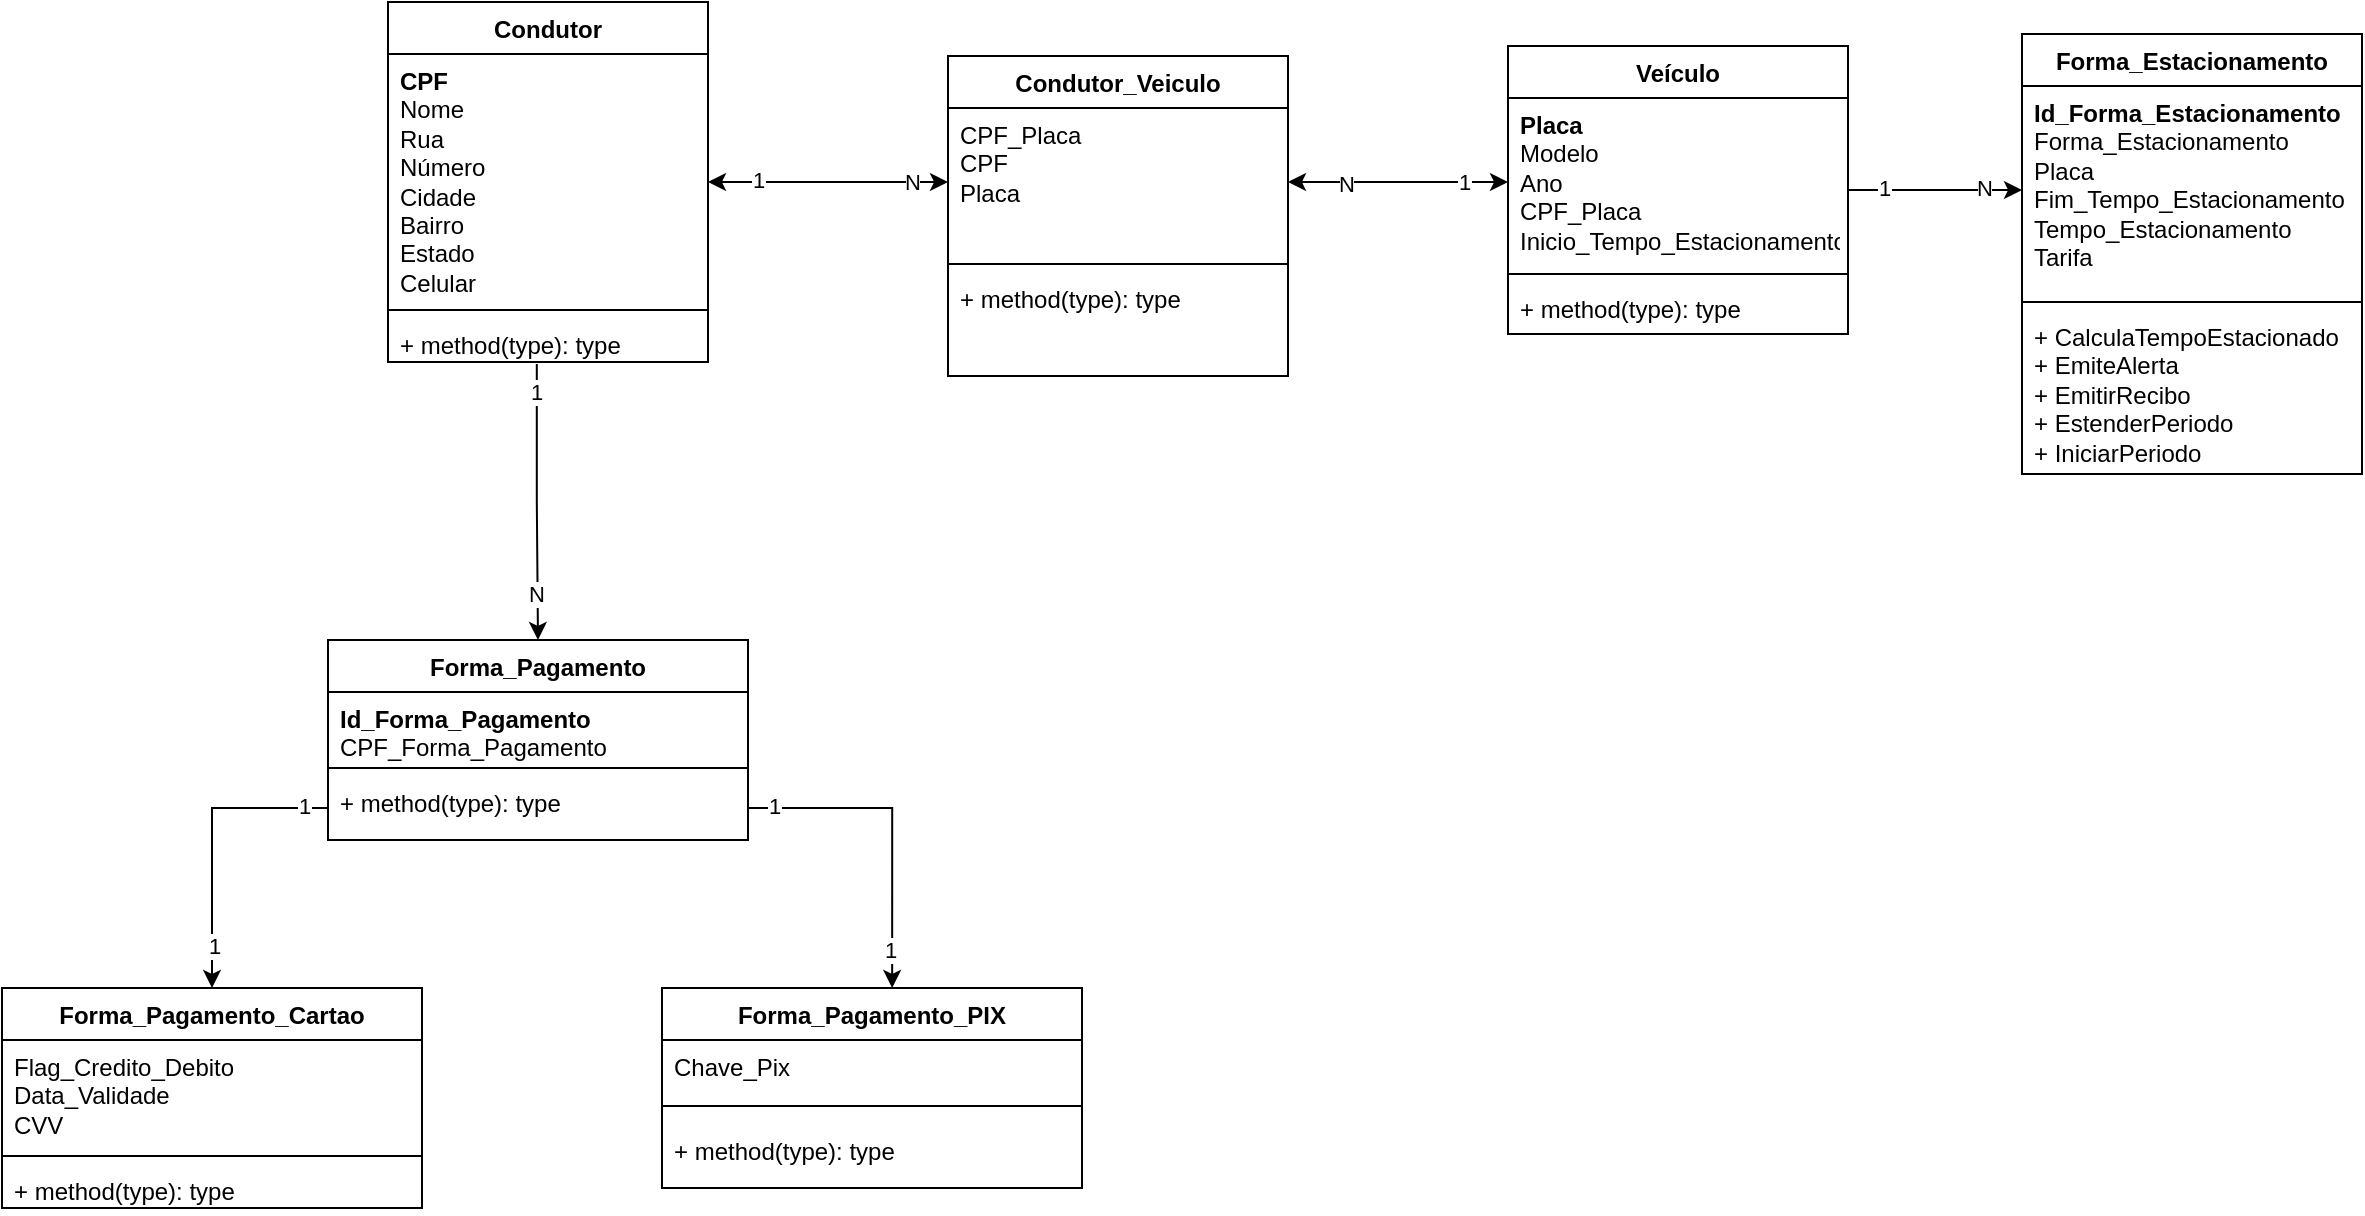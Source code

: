 <mxfile version="22.0.0" type="device">
  <diagram name="Página-1" id="vbbpCsOytQnc89G6aBdp">
    <mxGraphModel dx="1366" dy="722" grid="1" gridSize="10" guides="1" tooltips="1" connect="1" arrows="1" fold="1" page="1" pageScale="1" pageWidth="827" pageHeight="1169" math="0" shadow="0">
      <root>
        <mxCell id="0" />
        <mxCell id="1" parent="0" />
        <mxCell id="l_kJAS8HPNhYw7Ya9zcE-34" style="edgeStyle=orthogonalEdgeStyle;rounded=0;orthogonalLoop=1;jettySize=auto;html=1;entryX=0;entryY=0.5;entryDx=0;entryDy=0;startArrow=classic;startFill=1;" edge="1" parent="1" source="l_kJAS8HPNhYw7Ya9zcE-2" target="l_kJAS8HPNhYw7Ya9zcE-11">
          <mxGeometry relative="1" as="geometry" />
        </mxCell>
        <mxCell id="l_kJAS8HPNhYw7Ya9zcE-52" value="1" style="edgeLabel;html=1;align=center;verticalAlign=middle;resizable=0;points=[];" vertex="1" connectable="0" parent="l_kJAS8HPNhYw7Ya9zcE-34">
          <mxGeometry x="-0.594" y="1" relative="1" as="geometry">
            <mxPoint as="offset" />
          </mxGeometry>
        </mxCell>
        <mxCell id="l_kJAS8HPNhYw7Ya9zcE-53" value="N" style="edgeLabel;html=1;align=center;verticalAlign=middle;resizable=0;points=[];" vertex="1" connectable="0" parent="l_kJAS8HPNhYw7Ya9zcE-34">
          <mxGeometry x="0.689" relative="1" as="geometry">
            <mxPoint as="offset" />
          </mxGeometry>
        </mxCell>
        <mxCell id="l_kJAS8HPNhYw7Ya9zcE-2" value="Condutor" style="swimlane;fontStyle=1;align=center;verticalAlign=top;childLayout=stackLayout;horizontal=1;startSize=26;horizontalStack=0;resizeParent=1;resizeParentMax=0;resizeLast=0;collapsible=1;marginBottom=0;whiteSpace=wrap;html=1;" vertex="1" parent="1">
          <mxGeometry x="200" y="115" width="160" height="180" as="geometry" />
        </mxCell>
        <mxCell id="l_kJAS8HPNhYw7Ya9zcE-3" value="&lt;b&gt;CPF&lt;br&gt;&lt;/b&gt;Nome&lt;br&gt;Rua&lt;br&gt;Número&lt;br&gt;Cidade&lt;br&gt;Bairro&lt;br&gt;Estado&lt;br&gt;Celular" style="text;strokeColor=none;fillColor=none;align=left;verticalAlign=top;spacingLeft=4;spacingRight=4;overflow=hidden;rotatable=0;points=[[0,0.5],[1,0.5]];portConstraint=eastwest;whiteSpace=wrap;html=1;" vertex="1" parent="l_kJAS8HPNhYw7Ya9zcE-2">
          <mxGeometry y="26" width="160" height="124" as="geometry" />
        </mxCell>
        <mxCell id="l_kJAS8HPNhYw7Ya9zcE-4" value="" style="line;strokeWidth=1;fillColor=none;align=left;verticalAlign=middle;spacingTop=-1;spacingLeft=3;spacingRight=3;rotatable=0;labelPosition=right;points=[];portConstraint=eastwest;strokeColor=inherit;" vertex="1" parent="l_kJAS8HPNhYw7Ya9zcE-2">
          <mxGeometry y="150" width="160" height="8" as="geometry" />
        </mxCell>
        <mxCell id="l_kJAS8HPNhYw7Ya9zcE-5" value="+ method(type): type" style="text;strokeColor=none;fillColor=none;align=left;verticalAlign=top;spacingLeft=4;spacingRight=4;overflow=hidden;rotatable=0;points=[[0,0.5],[1,0.5]];portConstraint=eastwest;whiteSpace=wrap;html=1;" vertex="1" parent="l_kJAS8HPNhYw7Ya9zcE-2">
          <mxGeometry y="158" width="160" height="22" as="geometry" />
        </mxCell>
        <mxCell id="l_kJAS8HPNhYw7Ya9zcE-49" style="edgeStyle=orthogonalEdgeStyle;rounded=0;orthogonalLoop=1;jettySize=auto;html=1;entryX=0;entryY=0.5;entryDx=0;entryDy=0;" edge="1" parent="1" source="l_kJAS8HPNhYw7Ya9zcE-6" target="l_kJAS8HPNhYw7Ya9zcE-46">
          <mxGeometry relative="1" as="geometry" />
        </mxCell>
        <mxCell id="l_kJAS8HPNhYw7Ya9zcE-55" value="1" style="edgeLabel;html=1;align=center;verticalAlign=middle;resizable=0;points=[];" vertex="1" connectable="0" parent="l_kJAS8HPNhYw7Ya9zcE-49">
          <mxGeometry x="-0.586" y="1" relative="1" as="geometry">
            <mxPoint as="offset" />
          </mxGeometry>
        </mxCell>
        <mxCell id="l_kJAS8HPNhYw7Ya9zcE-56" value="N" style="edgeLabel;html=1;align=center;verticalAlign=middle;resizable=0;points=[];" vertex="1" connectable="0" parent="l_kJAS8HPNhYw7Ya9zcE-49">
          <mxGeometry x="0.55" y="1" relative="1" as="geometry">
            <mxPoint as="offset" />
          </mxGeometry>
        </mxCell>
        <mxCell id="l_kJAS8HPNhYw7Ya9zcE-6" value="Veículo" style="swimlane;fontStyle=1;align=center;verticalAlign=top;childLayout=stackLayout;horizontal=1;startSize=26;horizontalStack=0;resizeParent=1;resizeParentMax=0;resizeLast=0;collapsible=1;marginBottom=0;whiteSpace=wrap;html=1;" vertex="1" parent="1">
          <mxGeometry x="760" y="137" width="170" height="144" as="geometry" />
        </mxCell>
        <mxCell id="l_kJAS8HPNhYw7Ya9zcE-7" value="&lt;b&gt;Placa&lt;/b&gt;&lt;br&gt;Modelo&lt;br&gt;Ano&lt;br&gt;CPF_Placa&lt;br&gt;Inicio_Tempo_Estacionamento&lt;br&gt;" style="text;strokeColor=none;fillColor=none;align=left;verticalAlign=top;spacingLeft=4;spacingRight=4;overflow=hidden;rotatable=0;points=[[0,0.5],[1,0.5]];portConstraint=eastwest;whiteSpace=wrap;html=1;" vertex="1" parent="l_kJAS8HPNhYw7Ya9zcE-6">
          <mxGeometry y="26" width="170" height="84" as="geometry" />
        </mxCell>
        <mxCell id="l_kJAS8HPNhYw7Ya9zcE-8" value="" style="line;strokeWidth=1;fillColor=none;align=left;verticalAlign=middle;spacingTop=-1;spacingLeft=3;spacingRight=3;rotatable=0;labelPosition=right;points=[];portConstraint=eastwest;strokeColor=inherit;" vertex="1" parent="l_kJAS8HPNhYw7Ya9zcE-6">
          <mxGeometry y="110" width="170" height="8" as="geometry" />
        </mxCell>
        <mxCell id="l_kJAS8HPNhYw7Ya9zcE-9" value="+ method(type): type" style="text;strokeColor=none;fillColor=none;align=left;verticalAlign=top;spacingLeft=4;spacingRight=4;overflow=hidden;rotatable=0;points=[[0,0.5],[1,0.5]];portConstraint=eastwest;whiteSpace=wrap;html=1;" vertex="1" parent="l_kJAS8HPNhYw7Ya9zcE-6">
          <mxGeometry y="118" width="170" height="26" as="geometry" />
        </mxCell>
        <mxCell id="l_kJAS8HPNhYw7Ya9zcE-10" value="Condutor_Veiculo" style="swimlane;fontStyle=1;align=center;verticalAlign=top;childLayout=stackLayout;horizontal=1;startSize=26;horizontalStack=0;resizeParent=1;resizeParentMax=0;resizeLast=0;collapsible=1;marginBottom=0;whiteSpace=wrap;html=1;" vertex="1" parent="1">
          <mxGeometry x="480" y="142" width="170" height="160" as="geometry" />
        </mxCell>
        <mxCell id="l_kJAS8HPNhYw7Ya9zcE-11" value="CPF_Placa&lt;br&gt;CPF&lt;br&gt;Placa" style="text;strokeColor=none;fillColor=none;align=left;verticalAlign=top;spacingLeft=4;spacingRight=4;overflow=hidden;rotatable=0;points=[[0,0.5],[1,0.5]];portConstraint=eastwest;whiteSpace=wrap;html=1;" vertex="1" parent="l_kJAS8HPNhYw7Ya9zcE-10">
          <mxGeometry y="26" width="170" height="74" as="geometry" />
        </mxCell>
        <mxCell id="l_kJAS8HPNhYw7Ya9zcE-12" value="" style="line;strokeWidth=1;fillColor=none;align=left;verticalAlign=middle;spacingTop=-1;spacingLeft=3;spacingRight=3;rotatable=0;labelPosition=right;points=[];portConstraint=eastwest;strokeColor=inherit;" vertex="1" parent="l_kJAS8HPNhYw7Ya9zcE-10">
          <mxGeometry y="100" width="170" height="8" as="geometry" />
        </mxCell>
        <mxCell id="l_kJAS8HPNhYw7Ya9zcE-13" value="+ method(type): type" style="text;strokeColor=none;fillColor=none;align=left;verticalAlign=top;spacingLeft=4;spacingRight=4;overflow=hidden;rotatable=0;points=[[0,0.5],[1,0.5]];portConstraint=eastwest;whiteSpace=wrap;html=1;" vertex="1" parent="l_kJAS8HPNhYw7Ya9zcE-10">
          <mxGeometry y="108" width="170" height="52" as="geometry" />
        </mxCell>
        <mxCell id="l_kJAS8HPNhYw7Ya9zcE-14" value="Forma_Pagamento_Cartao" style="swimlane;fontStyle=1;align=center;verticalAlign=top;childLayout=stackLayout;horizontal=1;startSize=26;horizontalStack=0;resizeParent=1;resizeParentMax=0;resizeLast=0;collapsible=1;marginBottom=0;whiteSpace=wrap;html=1;" vertex="1" parent="1">
          <mxGeometry x="7" y="608" width="210" height="110" as="geometry" />
        </mxCell>
        <mxCell id="l_kJAS8HPNhYw7Ya9zcE-15" value="Flag_Credito_Debito&lt;br&gt;Data_Validade&lt;br&gt;CVV" style="text;strokeColor=none;fillColor=none;align=left;verticalAlign=top;spacingLeft=4;spacingRight=4;overflow=hidden;rotatable=0;points=[[0,0.5],[1,0.5]];portConstraint=eastwest;whiteSpace=wrap;html=1;" vertex="1" parent="l_kJAS8HPNhYw7Ya9zcE-14">
          <mxGeometry y="26" width="210" height="54" as="geometry" />
        </mxCell>
        <mxCell id="l_kJAS8HPNhYw7Ya9zcE-16" value="" style="line;strokeWidth=1;fillColor=none;align=left;verticalAlign=middle;spacingTop=-1;spacingLeft=3;spacingRight=3;rotatable=0;labelPosition=right;points=[];portConstraint=eastwest;strokeColor=inherit;" vertex="1" parent="l_kJAS8HPNhYw7Ya9zcE-14">
          <mxGeometry y="80" width="210" height="8" as="geometry" />
        </mxCell>
        <mxCell id="l_kJAS8HPNhYw7Ya9zcE-17" value="+ method(type): type" style="text;strokeColor=none;fillColor=none;align=left;verticalAlign=top;spacingLeft=4;spacingRight=4;overflow=hidden;rotatable=0;points=[[0,0.5],[1,0.5]];portConstraint=eastwest;whiteSpace=wrap;html=1;" vertex="1" parent="l_kJAS8HPNhYw7Ya9zcE-14">
          <mxGeometry y="88" width="210" height="22" as="geometry" />
        </mxCell>
        <mxCell id="l_kJAS8HPNhYw7Ya9zcE-18" value="Forma_Pagamento_PIX" style="swimlane;fontStyle=1;align=center;verticalAlign=top;childLayout=stackLayout;horizontal=1;startSize=26;horizontalStack=0;resizeParent=1;resizeParentMax=0;resizeLast=0;collapsible=1;marginBottom=0;whiteSpace=wrap;html=1;" vertex="1" parent="1">
          <mxGeometry x="337" y="608" width="210" height="100" as="geometry" />
        </mxCell>
        <mxCell id="l_kJAS8HPNhYw7Ya9zcE-19" value="Chave_Pix" style="text;strokeColor=none;fillColor=none;align=left;verticalAlign=top;spacingLeft=4;spacingRight=4;overflow=hidden;rotatable=0;points=[[0,0.5],[1,0.5]];portConstraint=eastwest;whiteSpace=wrap;html=1;" vertex="1" parent="l_kJAS8HPNhYw7Ya9zcE-18">
          <mxGeometry y="26" width="210" height="24" as="geometry" />
        </mxCell>
        <mxCell id="l_kJAS8HPNhYw7Ya9zcE-20" value="" style="line;strokeWidth=1;fillColor=none;align=left;verticalAlign=middle;spacingTop=-1;spacingLeft=3;spacingRight=3;rotatable=0;labelPosition=right;points=[];portConstraint=eastwest;strokeColor=inherit;" vertex="1" parent="l_kJAS8HPNhYw7Ya9zcE-18">
          <mxGeometry y="50" width="210" height="18" as="geometry" />
        </mxCell>
        <mxCell id="l_kJAS8HPNhYw7Ya9zcE-21" value="+ method(type): type" style="text;strokeColor=none;fillColor=none;align=left;verticalAlign=top;spacingLeft=4;spacingRight=4;overflow=hidden;rotatable=0;points=[[0,0.5],[1,0.5]];portConstraint=eastwest;whiteSpace=wrap;html=1;" vertex="1" parent="l_kJAS8HPNhYw7Ya9zcE-18">
          <mxGeometry y="68" width="210" height="32" as="geometry" />
        </mxCell>
        <mxCell id="l_kJAS8HPNhYw7Ya9zcE-22" value="Forma_Pagamento" style="swimlane;fontStyle=1;align=center;verticalAlign=top;childLayout=stackLayout;horizontal=1;startSize=26;horizontalStack=0;resizeParent=1;resizeParentMax=0;resizeLast=0;collapsible=1;marginBottom=0;whiteSpace=wrap;html=1;" vertex="1" parent="1">
          <mxGeometry x="170" y="434" width="210" height="100" as="geometry" />
        </mxCell>
        <mxCell id="l_kJAS8HPNhYw7Ya9zcE-23" value="&lt;b&gt;Id_Forma_Pagamento&lt;/b&gt;&lt;br&gt;CPF_Forma_Pagamento&lt;br&gt;" style="text;strokeColor=none;fillColor=none;align=left;verticalAlign=top;spacingLeft=4;spacingRight=4;overflow=hidden;rotatable=0;points=[[0,0.5],[1,0.5]];portConstraint=eastwest;whiteSpace=wrap;html=1;" vertex="1" parent="l_kJAS8HPNhYw7Ya9zcE-22">
          <mxGeometry y="26" width="210" height="34" as="geometry" />
        </mxCell>
        <mxCell id="l_kJAS8HPNhYw7Ya9zcE-24" value="" style="line;strokeWidth=1;fillColor=none;align=left;verticalAlign=middle;spacingTop=-1;spacingLeft=3;spacingRight=3;rotatable=0;labelPosition=right;points=[];portConstraint=eastwest;strokeColor=inherit;" vertex="1" parent="l_kJAS8HPNhYw7Ya9zcE-22">
          <mxGeometry y="60" width="210" height="8" as="geometry" />
        </mxCell>
        <mxCell id="l_kJAS8HPNhYw7Ya9zcE-25" value="+ method(type): type" style="text;strokeColor=none;fillColor=none;align=left;verticalAlign=top;spacingLeft=4;spacingRight=4;overflow=hidden;rotatable=0;points=[[0,0.5],[1,0.5]];portConstraint=eastwest;whiteSpace=wrap;html=1;" vertex="1" parent="l_kJAS8HPNhYw7Ya9zcE-22">
          <mxGeometry y="68" width="210" height="32" as="geometry" />
        </mxCell>
        <mxCell id="l_kJAS8HPNhYw7Ya9zcE-27" style="edgeStyle=orthogonalEdgeStyle;rounded=0;orthogonalLoop=1;jettySize=auto;html=1;entryX=0.5;entryY=0;entryDx=0;entryDy=0;" edge="1" parent="1" source="l_kJAS8HPNhYw7Ya9zcE-25" target="l_kJAS8HPNhYw7Ya9zcE-14">
          <mxGeometry relative="1" as="geometry" />
        </mxCell>
        <mxCell id="l_kJAS8HPNhYw7Ya9zcE-58" value="1" style="edgeLabel;html=1;align=center;verticalAlign=middle;resizable=0;points=[];" vertex="1" connectable="0" parent="l_kJAS8HPNhYw7Ya9zcE-27">
          <mxGeometry x="-0.839" y="-1" relative="1" as="geometry">
            <mxPoint as="offset" />
          </mxGeometry>
        </mxCell>
        <mxCell id="l_kJAS8HPNhYw7Ya9zcE-60" value="1" style="edgeLabel;html=1;align=center;verticalAlign=middle;resizable=0;points=[];" vertex="1" connectable="0" parent="l_kJAS8HPNhYw7Ya9zcE-27">
          <mxGeometry x="0.713" y="1" relative="1" as="geometry">
            <mxPoint as="offset" />
          </mxGeometry>
        </mxCell>
        <mxCell id="l_kJAS8HPNhYw7Ya9zcE-28" style="edgeStyle=orthogonalEdgeStyle;rounded=0;orthogonalLoop=1;jettySize=auto;html=1;entryX=0.548;entryY=0;entryDx=0;entryDy=0;entryPerimeter=0;" edge="1" parent="1" source="l_kJAS8HPNhYw7Ya9zcE-25" target="l_kJAS8HPNhYw7Ya9zcE-18">
          <mxGeometry relative="1" as="geometry" />
        </mxCell>
        <mxCell id="l_kJAS8HPNhYw7Ya9zcE-63" value="1" style="edgeLabel;html=1;align=center;verticalAlign=middle;resizable=0;points=[];" vertex="1" connectable="0" parent="l_kJAS8HPNhYw7Ya9zcE-28">
          <mxGeometry x="-0.627" y="1" relative="1" as="geometry">
            <mxPoint x="-17" as="offset" />
          </mxGeometry>
        </mxCell>
        <mxCell id="l_kJAS8HPNhYw7Ya9zcE-64" value="1" style="edgeLabel;html=1;align=center;verticalAlign=middle;resizable=0;points=[];" vertex="1" connectable="0" parent="l_kJAS8HPNhYw7Ya9zcE-28">
          <mxGeometry x="0.759" y="-1" relative="1" as="geometry">
            <mxPoint as="offset" />
          </mxGeometry>
        </mxCell>
        <mxCell id="l_kJAS8HPNhYw7Ya9zcE-36" style="edgeStyle=orthogonalEdgeStyle;rounded=0;orthogonalLoop=1;jettySize=auto;html=1;entryX=1;entryY=0.5;entryDx=0;entryDy=0;startArrow=classic;startFill=1;" edge="1" parent="1" source="l_kJAS8HPNhYw7Ya9zcE-7" target="l_kJAS8HPNhYw7Ya9zcE-11">
          <mxGeometry relative="1" as="geometry" />
        </mxCell>
        <mxCell id="l_kJAS8HPNhYw7Ya9zcE-38" value="N" style="edgeLabel;html=1;align=center;verticalAlign=middle;resizable=0;points=[];" vertex="1" connectable="0" parent="l_kJAS8HPNhYw7Ya9zcE-36">
          <mxGeometry x="0.481" y="1" relative="1" as="geometry">
            <mxPoint as="offset" />
          </mxGeometry>
        </mxCell>
        <mxCell id="l_kJAS8HPNhYw7Ya9zcE-50" value="1" style="edgeLabel;html=1;align=center;verticalAlign=middle;resizable=0;points=[];" vertex="1" connectable="0" parent="l_kJAS8HPNhYw7Ya9zcE-36">
          <mxGeometry x="-0.597" relative="1" as="geometry">
            <mxPoint as="offset" />
          </mxGeometry>
        </mxCell>
        <mxCell id="l_kJAS8HPNhYw7Ya9zcE-45" value="Forma_Estacionamento" style="swimlane;fontStyle=1;align=center;verticalAlign=top;childLayout=stackLayout;horizontal=1;startSize=26;horizontalStack=0;resizeParent=1;resizeParentMax=0;resizeLast=0;collapsible=1;marginBottom=0;whiteSpace=wrap;html=1;" vertex="1" parent="1">
          <mxGeometry x="1017" y="131" width="170" height="220" as="geometry" />
        </mxCell>
        <mxCell id="l_kJAS8HPNhYw7Ya9zcE-46" value="&lt;b&gt;Id_Forma_Estacionamento&lt;/b&gt;&lt;br&gt;Forma_Estacionamento&lt;br&gt;Placa&lt;br&gt;Fim_Tempo_Estacionamento&lt;br style=&quot;border-color: var(--border-color);&quot;&gt;Tempo_Estacionamento&lt;br&gt;Tarifa" style="text;strokeColor=none;fillColor=none;align=left;verticalAlign=top;spacingLeft=4;spacingRight=4;overflow=hidden;rotatable=0;points=[[0,0.5],[1,0.5]];portConstraint=eastwest;whiteSpace=wrap;html=1;" vertex="1" parent="l_kJAS8HPNhYw7Ya9zcE-45">
          <mxGeometry y="26" width="170" height="104" as="geometry" />
        </mxCell>
        <mxCell id="l_kJAS8HPNhYw7Ya9zcE-47" value="" style="line;strokeWidth=1;fillColor=none;align=left;verticalAlign=middle;spacingTop=-1;spacingLeft=3;spacingRight=3;rotatable=0;labelPosition=right;points=[];portConstraint=eastwest;strokeColor=inherit;" vertex="1" parent="l_kJAS8HPNhYw7Ya9zcE-45">
          <mxGeometry y="130" width="170" height="8" as="geometry" />
        </mxCell>
        <mxCell id="l_kJAS8HPNhYw7Ya9zcE-48" value="+ CalculaTempoEstacionado&lt;br&gt;+ EmiteAlerta&lt;br&gt;+ EmitirRecibo&lt;br&gt;+ EstenderPeriodo&lt;br&gt;+ IniciarPeriodo" style="text;strokeColor=none;fillColor=none;align=left;verticalAlign=top;spacingLeft=4;spacingRight=4;overflow=hidden;rotatable=0;points=[[0,0.5],[1,0.5]];portConstraint=eastwest;whiteSpace=wrap;html=1;" vertex="1" parent="l_kJAS8HPNhYw7Ya9zcE-45">
          <mxGeometry y="138" width="170" height="82" as="geometry" />
        </mxCell>
        <mxCell id="l_kJAS8HPNhYw7Ya9zcE-57" style="edgeStyle=orthogonalEdgeStyle;rounded=0;orthogonalLoop=1;jettySize=auto;html=1;entryX=0.5;entryY=0;entryDx=0;entryDy=0;exitX=0.465;exitY=1.043;exitDx=0;exitDy=0;exitPerimeter=0;" edge="1" parent="1" source="l_kJAS8HPNhYw7Ya9zcE-5" target="l_kJAS8HPNhYw7Ya9zcE-22">
          <mxGeometry relative="1" as="geometry" />
        </mxCell>
        <mxCell id="l_kJAS8HPNhYw7Ya9zcE-61" value="1" style="edgeLabel;html=1;align=center;verticalAlign=middle;resizable=0;points=[];" vertex="1" connectable="0" parent="l_kJAS8HPNhYw7Ya9zcE-57">
          <mxGeometry x="-0.805" y="3" relative="1" as="geometry">
            <mxPoint x="-4" as="offset" />
          </mxGeometry>
        </mxCell>
        <mxCell id="l_kJAS8HPNhYw7Ya9zcE-62" value="N" style="edgeLabel;html=1;align=center;verticalAlign=middle;resizable=0;points=[];" vertex="1" connectable="0" parent="l_kJAS8HPNhYw7Ya9zcE-57">
          <mxGeometry x="0.657" y="-3" relative="1" as="geometry">
            <mxPoint x="2" as="offset" />
          </mxGeometry>
        </mxCell>
      </root>
    </mxGraphModel>
  </diagram>
</mxfile>
